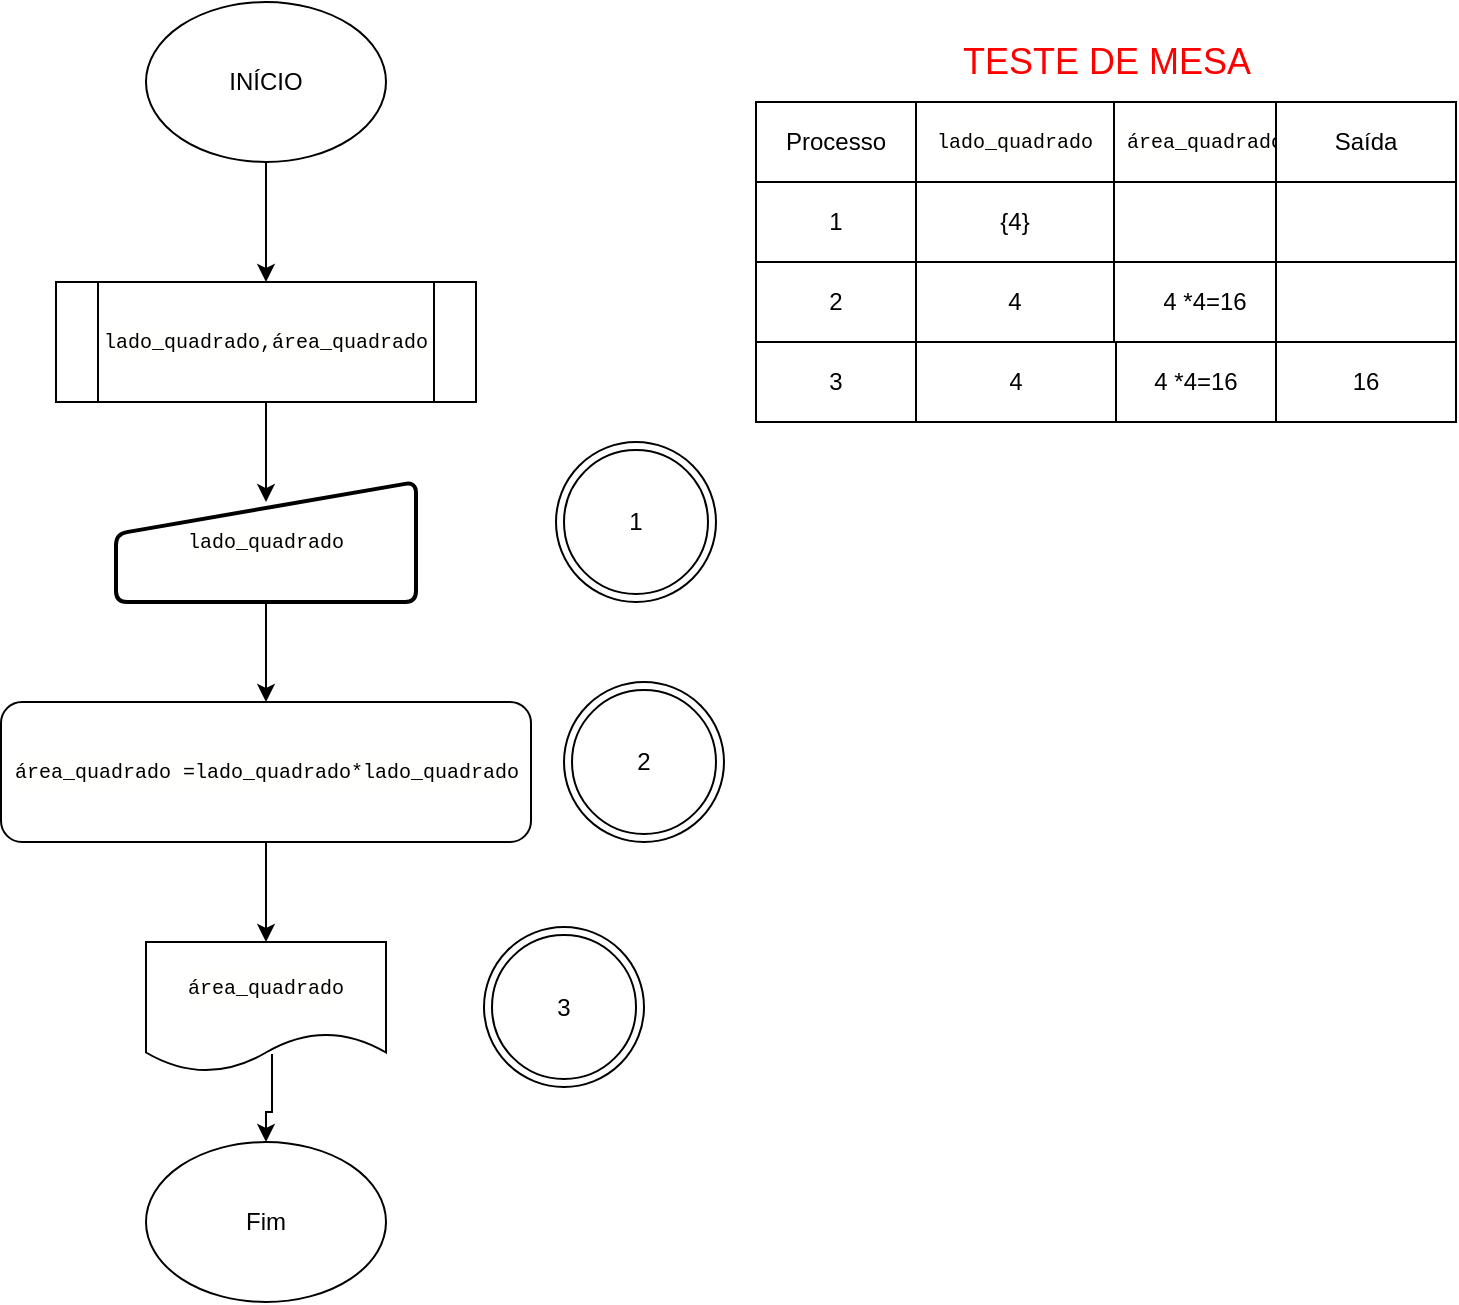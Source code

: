 <mxfile version="13.7.5" type="github"><diagram id="WzHRgFyx9TJ1DPlMJ-xJ" name="Page-1"><mxGraphModel dx="1015" dy="563" grid="1" gridSize="10" guides="1" tooltips="1" connect="1" arrows="1" fold="1" page="1" pageScale="1" pageWidth="827" pageHeight="1169" math="0" shadow="0"><root><mxCell id="0"/><mxCell id="1" parent="0"/><mxCell id="UL7CHji3fdYEfp_5XSZt-4" style="edgeStyle=orthogonalEdgeStyle;rounded=0;orthogonalLoop=1;jettySize=auto;html=1;entryX=0.5;entryY=0;entryDx=0;entryDy=0;" edge="1" parent="1" source="UL7CHji3fdYEfp_5XSZt-1" target="UL7CHji3fdYEfp_5XSZt-3"><mxGeometry relative="1" as="geometry"/></mxCell><mxCell id="UL7CHji3fdYEfp_5XSZt-1" value="INÍCIO" style="ellipse;whiteSpace=wrap;html=1;" vertex="1" parent="1"><mxGeometry x="165" y="130" width="120" height="80" as="geometry"/></mxCell><mxCell id="UL7CHji3fdYEfp_5XSZt-6" style="edgeStyle=orthogonalEdgeStyle;rounded=0;orthogonalLoop=1;jettySize=auto;html=1;entryX=0.5;entryY=0.167;entryDx=0;entryDy=0;entryPerimeter=0;" edge="1" parent="1" source="UL7CHji3fdYEfp_5XSZt-3" target="UL7CHji3fdYEfp_5XSZt-5"><mxGeometry relative="1" as="geometry"/></mxCell><mxCell id="UL7CHji3fdYEfp_5XSZt-3" value="&lt;div style=&quot;background-color: rgb(255 , 255 , 254) ; font-family: &amp;#34;consolas&amp;#34; , &amp;#34;courier new&amp;#34; , monospace ; line-height: 19px&quot;&gt;&lt;font style=&quot;font-size: 10px&quot;&gt;lado_quadrado,&lt;/font&gt;&lt;span style=&quot;font-family: &amp;#34;consolas&amp;#34; , &amp;#34;courier new&amp;#34; , monospace&quot;&gt;&lt;font style=&quot;font-size: 10px&quot;&gt;área_quadrado&lt;/font&gt; &lt;/span&gt;&lt;/div&gt;" style="shape=process;whiteSpace=wrap;html=1;backgroundOutline=1;" vertex="1" parent="1"><mxGeometry x="120" y="270" width="210" height="60" as="geometry"/></mxCell><mxCell id="UL7CHji3fdYEfp_5XSZt-11" style="edgeStyle=orthogonalEdgeStyle;rounded=0;orthogonalLoop=1;jettySize=auto;html=1;entryX=0.5;entryY=0;entryDx=0;entryDy=0;" edge="1" parent="1" source="UL7CHji3fdYEfp_5XSZt-5" target="UL7CHji3fdYEfp_5XSZt-10"><mxGeometry relative="1" as="geometry"/></mxCell><mxCell id="UL7CHji3fdYEfp_5XSZt-5" value="&lt;div style=&quot;background-color: rgb(255 , 255 , 254) ; font-family: &amp;#34;consolas&amp;#34; , &amp;#34;courier new&amp;#34; , monospace ; line-height: 19px&quot;&gt;&lt;font style=&quot;font-size: 10px&quot;&gt;lado_quadrado&lt;/font&gt;&lt;/div&gt;" style="html=1;strokeWidth=2;shape=manualInput;whiteSpace=wrap;rounded=1;size=26;arcSize=11;" vertex="1" parent="1"><mxGeometry x="150" y="370" width="150" height="60" as="geometry"/></mxCell><mxCell id="UL7CHji3fdYEfp_5XSZt-14" style="edgeStyle=orthogonalEdgeStyle;rounded=0;orthogonalLoop=1;jettySize=auto;html=1;" edge="1" parent="1" source="UL7CHji3fdYEfp_5XSZt-10" target="UL7CHji3fdYEfp_5XSZt-13"><mxGeometry relative="1" as="geometry"/></mxCell><mxCell id="UL7CHji3fdYEfp_5XSZt-10" value="&lt;div style=&quot;background-color: rgb(255 , 255 , 254) ; font-family: &amp;#34;consolas&amp;#34; , &amp;#34;courier new&amp;#34; , monospace ; line-height: 19px&quot;&gt;&lt;font&gt;&lt;font style=&quot;font-size: 10px&quot;&gt;área_quadrado =&lt;/font&gt;&lt;span style=&quot;font-family: &amp;#34;consolas&amp;#34; , &amp;#34;courier new&amp;#34; , monospace&quot;&gt;&lt;font&gt;&lt;font style=&quot;font-size: 10px&quot;&gt;&lt;font&gt;lado_quadrado*&lt;/font&gt;&lt;span style=&quot;font-family: &amp;#34;consolas&amp;#34; , &amp;#34;courier new&amp;#34; , monospace&quot;&gt;lado_quadrado&lt;/span&gt; &lt;/font&gt;&lt;/font&gt;&lt;/span&gt;&lt;/font&gt;&lt;br&gt;&lt;/div&gt;&lt;div style=&quot;background-color: rgb(255 , 255 , 254) ; font-family: &amp;#34;consolas&amp;#34; , &amp;#34;courier new&amp;#34; , monospace ; line-height: 19px&quot;&gt;&lt;span style=&quot;font-family: &amp;#34;consolas&amp;#34; , &amp;#34;courier new&amp;#34; , monospace&quot;&gt; &lt;/span&gt;&lt;/div&gt;" style="rounded=1;whiteSpace=wrap;html=1;" vertex="1" parent="1"><mxGeometry x="92.5" y="480" width="265" height="70" as="geometry"/></mxCell><mxCell id="UL7CHji3fdYEfp_5XSZt-18" value="" style="edgeStyle=orthogonalEdgeStyle;rounded=0;orthogonalLoop=1;jettySize=auto;html=1;exitX=0.525;exitY=0.862;exitDx=0;exitDy=0;exitPerimeter=0;" edge="1" parent="1" source="UL7CHji3fdYEfp_5XSZt-13" target="UL7CHji3fdYEfp_5XSZt-15"><mxGeometry relative="1" as="geometry"/></mxCell><mxCell id="UL7CHji3fdYEfp_5XSZt-13" value="&lt;div style=&quot;background-color: rgb(255 , 255 , 254) ; font-family: &amp;#34;consolas&amp;#34; , &amp;#34;courier new&amp;#34; , monospace ; line-height: 19px&quot;&gt;&lt;font style=&quot;font-size: 10px&quot;&gt;área_quadrado&lt;/font&gt;&lt;/div&gt;" style="shape=document;whiteSpace=wrap;html=1;boundedLbl=1;" vertex="1" parent="1"><mxGeometry x="165" y="600" width="120" height="65" as="geometry"/></mxCell><mxCell id="UL7CHji3fdYEfp_5XSZt-15" value="Fim" style="ellipse;whiteSpace=wrap;html=1;" vertex="1" parent="1"><mxGeometry x="165" y="700" width="120" height="80" as="geometry"/></mxCell><mxCell id="UL7CHji3fdYEfp_5XSZt-19" value="1" style="ellipse;shape=doubleEllipse;whiteSpace=wrap;html=1;aspect=fixed;" vertex="1" parent="1"><mxGeometry x="370" y="350" width="80" height="80" as="geometry"/></mxCell><mxCell id="UL7CHji3fdYEfp_5XSZt-20" value="2" style="ellipse;shape=doubleEllipse;whiteSpace=wrap;html=1;aspect=fixed;" vertex="1" parent="1"><mxGeometry x="374" y="470" width="80" height="80" as="geometry"/></mxCell><mxCell id="UL7CHji3fdYEfp_5XSZt-21" value="3" style="ellipse;shape=doubleEllipse;whiteSpace=wrap;html=1;aspect=fixed;" vertex="1" parent="1"><mxGeometry x="334" y="592.5" width="80" height="80" as="geometry"/></mxCell><mxCell id="UL7CHji3fdYEfp_5XSZt-23" value="" style="shape=table;html=1;whiteSpace=wrap;startSize=0;container=1;collapsible=0;childLayout=tableLayout;" vertex="1" parent="1"><mxGeometry x="470" y="180" width="270" height="120" as="geometry"/></mxCell><mxCell id="UL7CHji3fdYEfp_5XSZt-24" value="" style="shape=partialRectangle;html=1;whiteSpace=wrap;collapsible=0;dropTarget=0;pointerEvents=0;fillColor=none;top=0;left=0;bottom=0;right=0;points=[[0,0.5],[1,0.5]];portConstraint=eastwest;" vertex="1" parent="UL7CHji3fdYEfp_5XSZt-23"><mxGeometry width="270" height="40" as="geometry"/></mxCell><mxCell id="UL7CHji3fdYEfp_5XSZt-25" value="Processo" style="shape=partialRectangle;html=1;whiteSpace=wrap;connectable=0;overflow=hidden;fillColor=none;top=0;left=0;bottom=0;right=0;" vertex="1" parent="UL7CHji3fdYEfp_5XSZt-24"><mxGeometry width="80" height="40" as="geometry"/></mxCell><mxCell id="UL7CHji3fdYEfp_5XSZt-26" value="&lt;div style=&quot;background-color: rgb(255 , 255 , 254) ; font-family: &amp;#34;consolas&amp;#34; , &amp;#34;courier new&amp;#34; , monospace ; line-height: 19px&quot;&gt;&lt;font style=&quot;font-size: 10px&quot;&gt;lado_quadrado&lt;/font&gt;&lt;/div&gt;" style="shape=partialRectangle;html=1;whiteSpace=wrap;connectable=0;overflow=hidden;fillColor=none;top=0;left=0;bottom=0;right=0;" vertex="1" parent="UL7CHji3fdYEfp_5XSZt-24"><mxGeometry x="80" width="99" height="40" as="geometry"/></mxCell><mxCell id="UL7CHji3fdYEfp_5XSZt-27" value="&lt;div style=&quot;background-color: rgb(255 , 255 , 254) ; font-family: &amp;#34;consolas&amp;#34; , &amp;#34;courier new&amp;#34; , monospace ; line-height: 19px&quot;&gt;&lt;font style=&quot;font-size: 10px&quot;&gt;área_quadrado&lt;/font&gt;&lt;/div&gt;" style="shape=partialRectangle;html=1;whiteSpace=wrap;connectable=0;overflow=hidden;fillColor=none;top=0;left=0;bottom=0;right=0;" vertex="1" parent="UL7CHji3fdYEfp_5XSZt-24"><mxGeometry x="179" width="91" height="40" as="geometry"/></mxCell><mxCell id="UL7CHji3fdYEfp_5XSZt-28" value="" style="shape=partialRectangle;html=1;whiteSpace=wrap;collapsible=0;dropTarget=0;pointerEvents=0;fillColor=none;top=0;left=0;bottom=0;right=0;points=[[0,0.5],[1,0.5]];portConstraint=eastwest;" vertex="1" parent="UL7CHji3fdYEfp_5XSZt-23"><mxGeometry y="40" width="270" height="40" as="geometry"/></mxCell><mxCell id="UL7CHji3fdYEfp_5XSZt-29" value="1" style="shape=partialRectangle;html=1;whiteSpace=wrap;connectable=0;overflow=hidden;fillColor=none;top=0;left=0;bottom=0;right=0;" vertex="1" parent="UL7CHji3fdYEfp_5XSZt-28"><mxGeometry width="80" height="40" as="geometry"/></mxCell><mxCell id="UL7CHji3fdYEfp_5XSZt-30" value="{4}" style="shape=partialRectangle;html=1;whiteSpace=wrap;connectable=0;overflow=hidden;fillColor=none;top=0;left=0;bottom=0;right=0;" vertex="1" parent="UL7CHji3fdYEfp_5XSZt-28"><mxGeometry x="80" width="99" height="40" as="geometry"/></mxCell><mxCell id="UL7CHji3fdYEfp_5XSZt-31" value="" style="shape=partialRectangle;html=1;whiteSpace=wrap;connectable=0;overflow=hidden;fillColor=none;top=0;left=0;bottom=0;right=0;" vertex="1" parent="UL7CHji3fdYEfp_5XSZt-28"><mxGeometry x="179" width="91" height="40" as="geometry"/></mxCell><mxCell id="UL7CHji3fdYEfp_5XSZt-32" value="" style="shape=partialRectangle;html=1;whiteSpace=wrap;collapsible=0;dropTarget=0;pointerEvents=0;fillColor=none;top=0;left=0;bottom=0;right=0;points=[[0,0.5],[1,0.5]];portConstraint=eastwest;" vertex="1" parent="UL7CHji3fdYEfp_5XSZt-23"><mxGeometry y="80" width="270" height="40" as="geometry"/></mxCell><mxCell id="UL7CHji3fdYEfp_5XSZt-33" value="2" style="shape=partialRectangle;html=1;whiteSpace=wrap;connectable=0;overflow=hidden;fillColor=none;top=0;left=0;bottom=0;right=0;" vertex="1" parent="UL7CHji3fdYEfp_5XSZt-32"><mxGeometry width="80" height="40" as="geometry"/></mxCell><mxCell id="UL7CHji3fdYEfp_5XSZt-34" value="4" style="shape=partialRectangle;html=1;whiteSpace=wrap;connectable=0;overflow=hidden;fillColor=none;top=0;left=0;bottom=0;right=0;" vertex="1" parent="UL7CHji3fdYEfp_5XSZt-32"><mxGeometry x="80" width="99" height="40" as="geometry"/></mxCell><mxCell id="UL7CHji3fdYEfp_5XSZt-35" value="4 *4=16" style="shape=partialRectangle;html=1;whiteSpace=wrap;connectable=0;overflow=hidden;fillColor=none;top=0;left=0;bottom=0;right=0;" vertex="1" parent="UL7CHji3fdYEfp_5XSZt-32"><mxGeometry x="179" width="91" height="40" as="geometry"/></mxCell><mxCell id="UL7CHji3fdYEfp_5XSZt-36" value="" style="shape=table;html=1;whiteSpace=wrap;startSize=0;container=1;collapsible=0;childLayout=tableLayout;" vertex="1" parent="1"><mxGeometry x="730" y="180" width="90" height="120" as="geometry"/></mxCell><mxCell id="UL7CHji3fdYEfp_5XSZt-37" value="" style="shape=partialRectangle;html=1;whiteSpace=wrap;collapsible=0;dropTarget=0;pointerEvents=0;fillColor=none;top=0;left=0;bottom=0;right=0;points=[[0,0.5],[1,0.5]];portConstraint=eastwest;" vertex="1" parent="UL7CHji3fdYEfp_5XSZt-36"><mxGeometry width="90" height="40" as="geometry"/></mxCell><mxCell id="UL7CHji3fdYEfp_5XSZt-38" value="Saída" style="shape=partialRectangle;html=1;whiteSpace=wrap;connectable=0;overflow=hidden;fillColor=none;top=0;left=0;bottom=0;right=0;" vertex="1" parent="UL7CHji3fdYEfp_5XSZt-37"><mxGeometry width="90" height="40" as="geometry"/></mxCell><mxCell id="UL7CHji3fdYEfp_5XSZt-39" value="" style="shape=partialRectangle;html=1;whiteSpace=wrap;collapsible=0;dropTarget=0;pointerEvents=0;fillColor=none;top=0;left=0;bottom=0;right=0;points=[[0,0.5],[1,0.5]];portConstraint=eastwest;" vertex="1" parent="UL7CHji3fdYEfp_5XSZt-36"><mxGeometry y="40" width="90" height="40" as="geometry"/></mxCell><mxCell id="UL7CHji3fdYEfp_5XSZt-40" value="" style="shape=partialRectangle;html=1;whiteSpace=wrap;connectable=0;overflow=hidden;fillColor=none;top=0;left=0;bottom=0;right=0;" vertex="1" parent="UL7CHji3fdYEfp_5XSZt-39"><mxGeometry width="90" height="40" as="geometry"/></mxCell><mxCell id="UL7CHji3fdYEfp_5XSZt-41" value="" style="shape=partialRectangle;html=1;whiteSpace=wrap;collapsible=0;dropTarget=0;pointerEvents=0;fillColor=none;top=0;left=0;bottom=0;right=0;points=[[0,0.5],[1,0.5]];portConstraint=eastwest;" vertex="1" parent="UL7CHji3fdYEfp_5XSZt-36"><mxGeometry y="80" width="90" height="40" as="geometry"/></mxCell><mxCell id="UL7CHji3fdYEfp_5XSZt-42" value="" style="shape=partialRectangle;html=1;whiteSpace=wrap;connectable=0;overflow=hidden;fillColor=none;top=0;left=0;bottom=0;right=0;" vertex="1" parent="UL7CHji3fdYEfp_5XSZt-41"><mxGeometry width="90" height="40" as="geometry"/></mxCell><mxCell id="UL7CHji3fdYEfp_5XSZt-48" value="" style="shape=table;html=1;whiteSpace=wrap;startSize=0;container=1;collapsible=0;childLayout=tableLayout;" vertex="1" parent="1"><mxGeometry x="470" y="300" width="350" height="40" as="geometry"/></mxCell><mxCell id="UL7CHji3fdYEfp_5XSZt-49" value="" style="shape=partialRectangle;html=1;whiteSpace=wrap;collapsible=0;dropTarget=0;pointerEvents=0;fillColor=none;top=0;left=0;bottom=0;right=0;points=[[0,0.5],[1,0.5]];portConstraint=eastwest;" vertex="1" parent="UL7CHji3fdYEfp_5XSZt-48"><mxGeometry width="350" height="40" as="geometry"/></mxCell><mxCell id="UL7CHji3fdYEfp_5XSZt-50" value="3" style="shape=partialRectangle;html=1;whiteSpace=wrap;connectable=0;overflow=hidden;fillColor=none;top=0;left=0;bottom=0;right=0;" vertex="1" parent="UL7CHji3fdYEfp_5XSZt-49"><mxGeometry width="80" height="40" as="geometry"/></mxCell><mxCell id="UL7CHji3fdYEfp_5XSZt-51" value="4" style="shape=partialRectangle;html=1;whiteSpace=wrap;connectable=0;overflow=hidden;fillColor=none;top=0;left=0;bottom=0;right=0;" vertex="1" parent="UL7CHji3fdYEfp_5XSZt-49"><mxGeometry x="80" width="100" height="40" as="geometry"/></mxCell><mxCell id="UL7CHji3fdYEfp_5XSZt-52" value="4 *4=16" style="shape=partialRectangle;html=1;whiteSpace=wrap;connectable=0;overflow=hidden;fillColor=none;top=0;left=0;bottom=0;right=0;" vertex="1" parent="UL7CHji3fdYEfp_5XSZt-49"><mxGeometry x="180" width="80" height="40" as="geometry"/></mxCell><mxCell id="UL7CHji3fdYEfp_5XSZt-53" value="16" style="shape=partialRectangle;html=1;whiteSpace=wrap;connectable=0;overflow=hidden;fillColor=none;top=0;left=0;bottom=0;right=0;" vertex="1" parent="UL7CHji3fdYEfp_5XSZt-49"><mxGeometry x="260" width="90" height="40" as="geometry"/></mxCell><mxCell id="UL7CHji3fdYEfp_5XSZt-61" value="&lt;font style=&quot;font-size: 18px&quot;&gt;TESTE DE MESA&lt;/font&gt;" style="text;html=1;align=center;verticalAlign=middle;resizable=0;points=[];autosize=1;fontColor=#FF0000;" vertex="1" parent="1"><mxGeometry x="565" y="150" width="160" height="20" as="geometry"/></mxCell></root></mxGraphModel></diagram></mxfile>